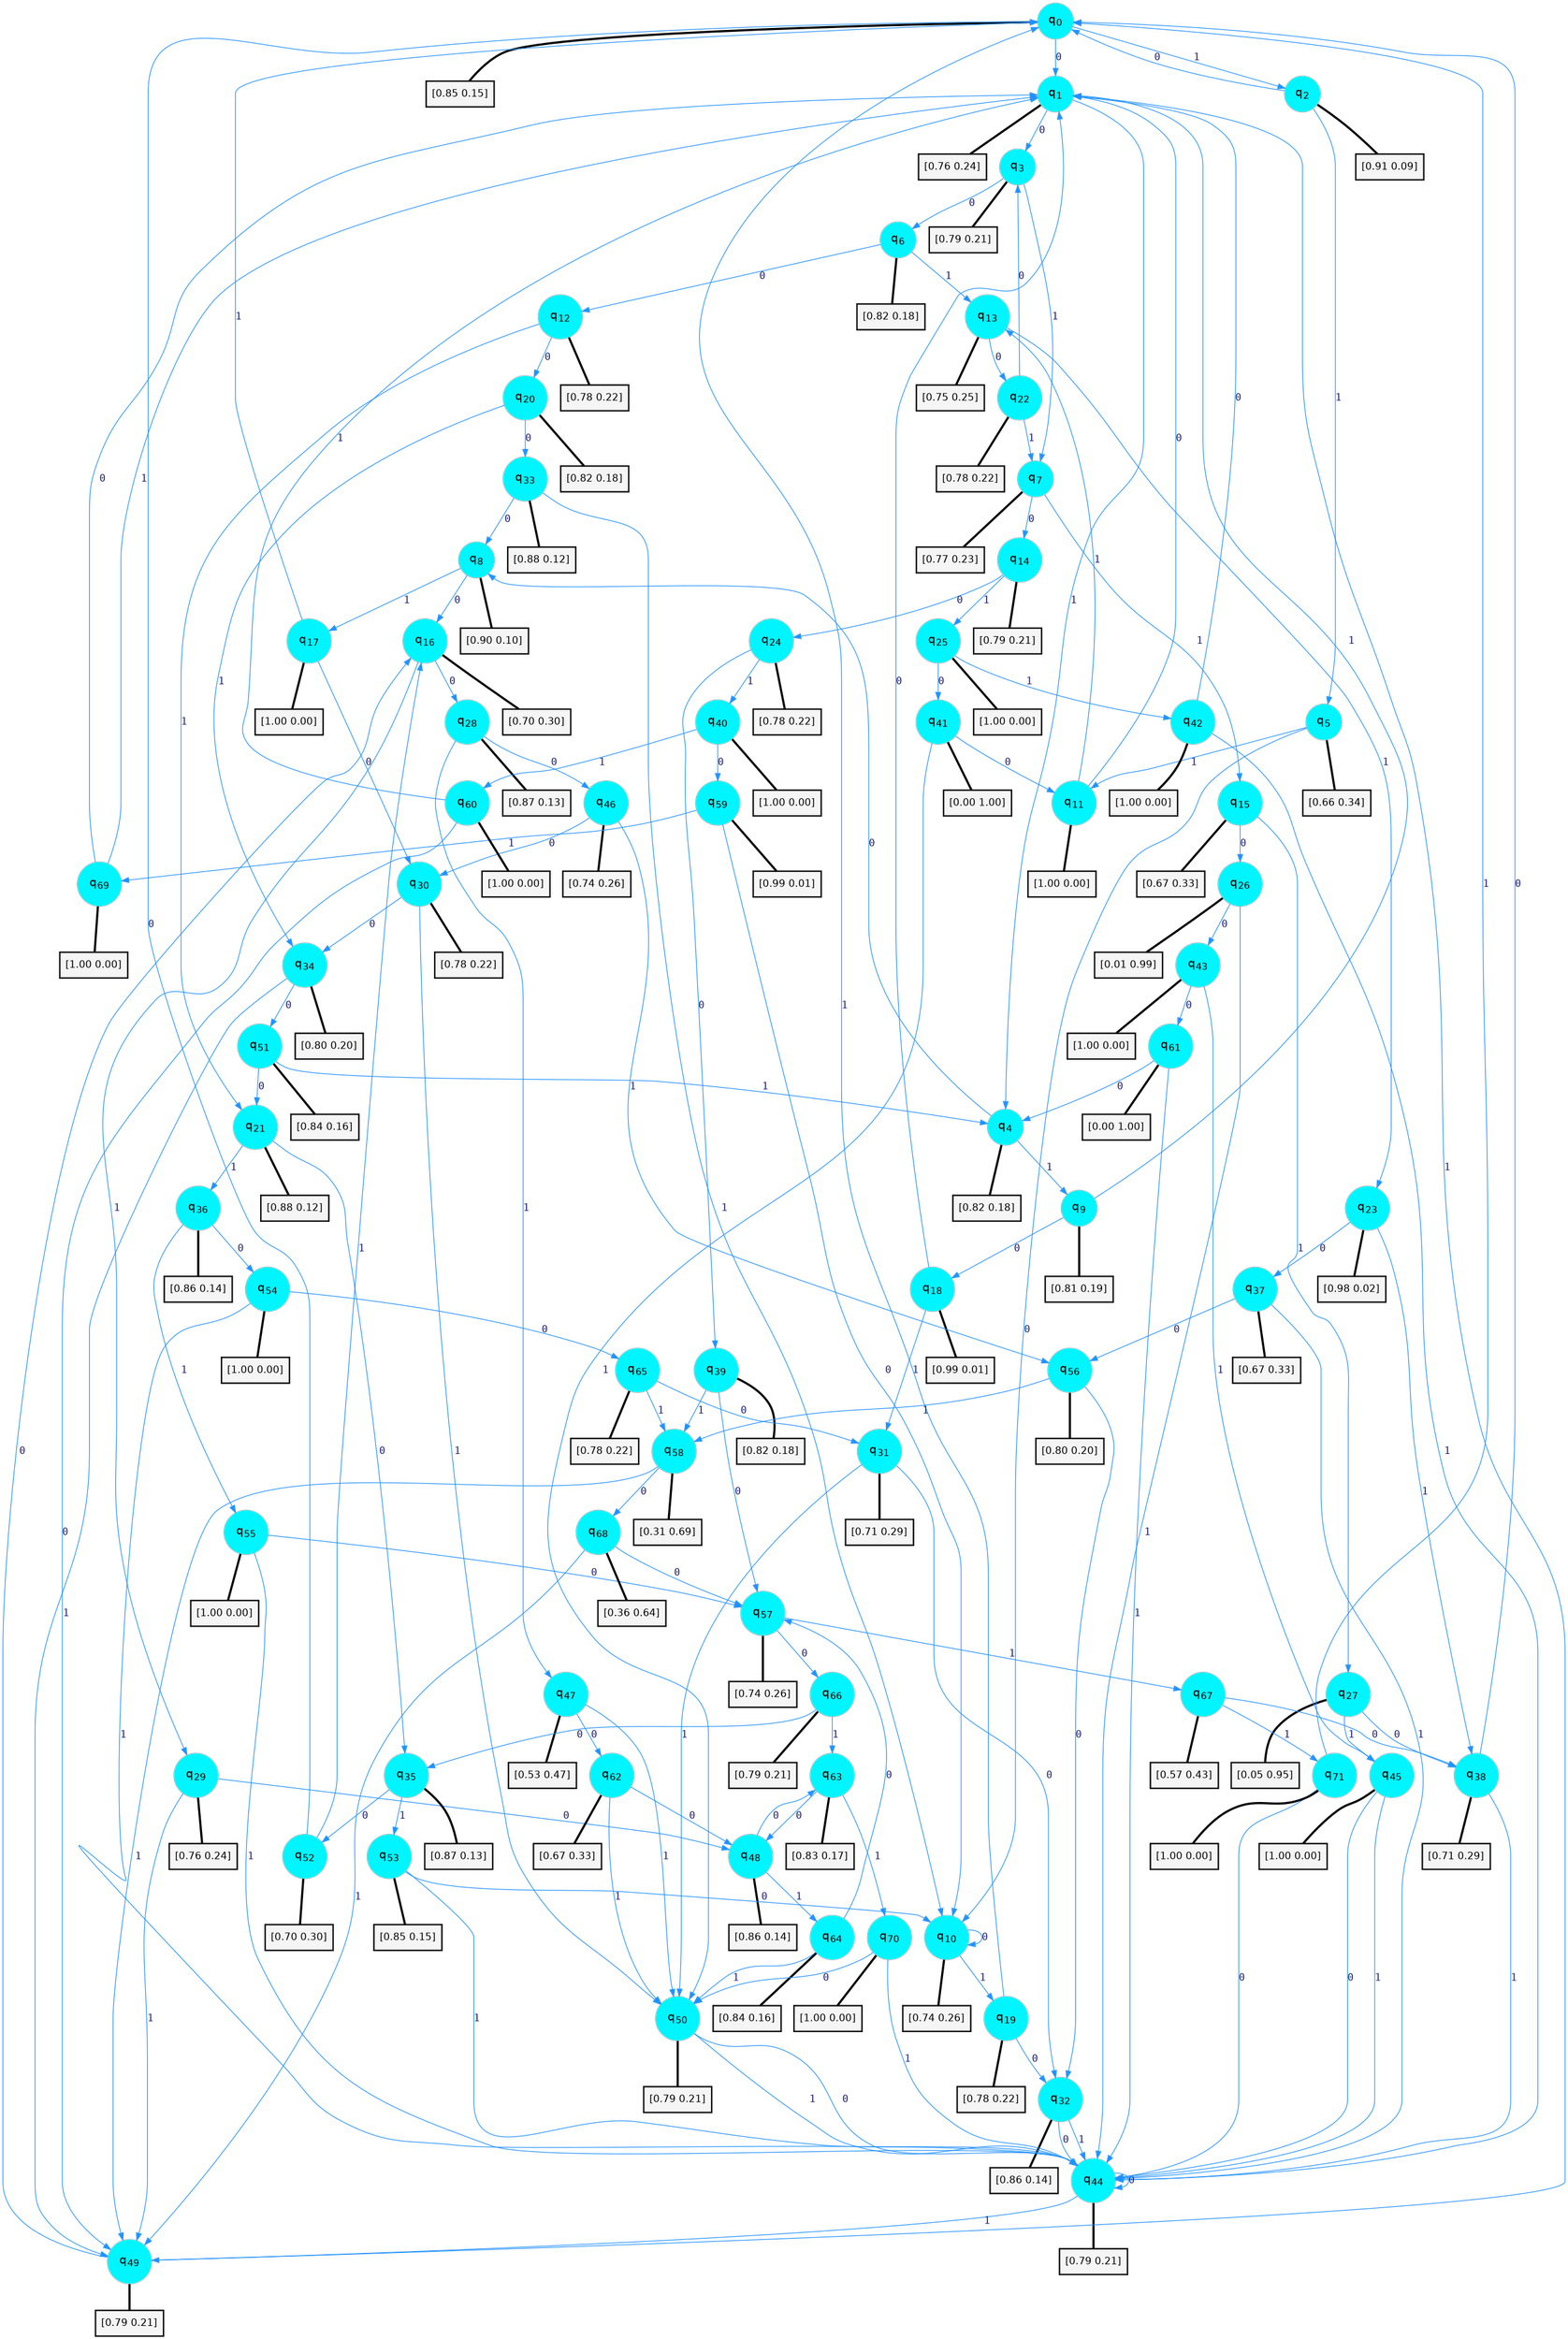 digraph G {
graph [
bgcolor=transparent, dpi=300, rankdir=TD, size="40,25"];
node [
color=gray, fillcolor=turquoise1, fontcolor=black, fontname=Helvetica, fontsize=16, fontweight=bold, shape=circle, style=filled];
edge [
arrowsize=1, color=dodgerblue1, fontcolor=midnightblue, fontname=courier, fontweight=bold, penwidth=1, style=solid, weight=20];
0[label=<q<SUB>0</SUB>>];
1[label=<q<SUB>1</SUB>>];
2[label=<q<SUB>2</SUB>>];
3[label=<q<SUB>3</SUB>>];
4[label=<q<SUB>4</SUB>>];
5[label=<q<SUB>5</SUB>>];
6[label=<q<SUB>6</SUB>>];
7[label=<q<SUB>7</SUB>>];
8[label=<q<SUB>8</SUB>>];
9[label=<q<SUB>9</SUB>>];
10[label=<q<SUB>10</SUB>>];
11[label=<q<SUB>11</SUB>>];
12[label=<q<SUB>12</SUB>>];
13[label=<q<SUB>13</SUB>>];
14[label=<q<SUB>14</SUB>>];
15[label=<q<SUB>15</SUB>>];
16[label=<q<SUB>16</SUB>>];
17[label=<q<SUB>17</SUB>>];
18[label=<q<SUB>18</SUB>>];
19[label=<q<SUB>19</SUB>>];
20[label=<q<SUB>20</SUB>>];
21[label=<q<SUB>21</SUB>>];
22[label=<q<SUB>22</SUB>>];
23[label=<q<SUB>23</SUB>>];
24[label=<q<SUB>24</SUB>>];
25[label=<q<SUB>25</SUB>>];
26[label=<q<SUB>26</SUB>>];
27[label=<q<SUB>27</SUB>>];
28[label=<q<SUB>28</SUB>>];
29[label=<q<SUB>29</SUB>>];
30[label=<q<SUB>30</SUB>>];
31[label=<q<SUB>31</SUB>>];
32[label=<q<SUB>32</SUB>>];
33[label=<q<SUB>33</SUB>>];
34[label=<q<SUB>34</SUB>>];
35[label=<q<SUB>35</SUB>>];
36[label=<q<SUB>36</SUB>>];
37[label=<q<SUB>37</SUB>>];
38[label=<q<SUB>38</SUB>>];
39[label=<q<SUB>39</SUB>>];
40[label=<q<SUB>40</SUB>>];
41[label=<q<SUB>41</SUB>>];
42[label=<q<SUB>42</SUB>>];
43[label=<q<SUB>43</SUB>>];
44[label=<q<SUB>44</SUB>>];
45[label=<q<SUB>45</SUB>>];
46[label=<q<SUB>46</SUB>>];
47[label=<q<SUB>47</SUB>>];
48[label=<q<SUB>48</SUB>>];
49[label=<q<SUB>49</SUB>>];
50[label=<q<SUB>50</SUB>>];
51[label=<q<SUB>51</SUB>>];
52[label=<q<SUB>52</SUB>>];
53[label=<q<SUB>53</SUB>>];
54[label=<q<SUB>54</SUB>>];
55[label=<q<SUB>55</SUB>>];
56[label=<q<SUB>56</SUB>>];
57[label=<q<SUB>57</SUB>>];
58[label=<q<SUB>58</SUB>>];
59[label=<q<SUB>59</SUB>>];
60[label=<q<SUB>60</SUB>>];
61[label=<q<SUB>61</SUB>>];
62[label=<q<SUB>62</SUB>>];
63[label=<q<SUB>63</SUB>>];
64[label=<q<SUB>64</SUB>>];
65[label=<q<SUB>65</SUB>>];
66[label=<q<SUB>66</SUB>>];
67[label=<q<SUB>67</SUB>>];
68[label=<q<SUB>68</SUB>>];
69[label=<q<SUB>69</SUB>>];
70[label=<q<SUB>70</SUB>>];
71[label=<q<SUB>71</SUB>>];
72[label="[0.85 0.15]", shape=box,fontcolor=black, fontname=Helvetica, fontsize=14, penwidth=2, fillcolor=whitesmoke,color=black];
73[label="[0.76 0.24]", shape=box,fontcolor=black, fontname=Helvetica, fontsize=14, penwidth=2, fillcolor=whitesmoke,color=black];
74[label="[0.91 0.09]", shape=box,fontcolor=black, fontname=Helvetica, fontsize=14, penwidth=2, fillcolor=whitesmoke,color=black];
75[label="[0.79 0.21]", shape=box,fontcolor=black, fontname=Helvetica, fontsize=14, penwidth=2, fillcolor=whitesmoke,color=black];
76[label="[0.82 0.18]", shape=box,fontcolor=black, fontname=Helvetica, fontsize=14, penwidth=2, fillcolor=whitesmoke,color=black];
77[label="[0.66 0.34]", shape=box,fontcolor=black, fontname=Helvetica, fontsize=14, penwidth=2, fillcolor=whitesmoke,color=black];
78[label="[0.82 0.18]", shape=box,fontcolor=black, fontname=Helvetica, fontsize=14, penwidth=2, fillcolor=whitesmoke,color=black];
79[label="[0.77 0.23]", shape=box,fontcolor=black, fontname=Helvetica, fontsize=14, penwidth=2, fillcolor=whitesmoke,color=black];
80[label="[0.90 0.10]", shape=box,fontcolor=black, fontname=Helvetica, fontsize=14, penwidth=2, fillcolor=whitesmoke,color=black];
81[label="[0.81 0.19]", shape=box,fontcolor=black, fontname=Helvetica, fontsize=14, penwidth=2, fillcolor=whitesmoke,color=black];
82[label="[0.74 0.26]", shape=box,fontcolor=black, fontname=Helvetica, fontsize=14, penwidth=2, fillcolor=whitesmoke,color=black];
83[label="[1.00 0.00]", shape=box,fontcolor=black, fontname=Helvetica, fontsize=14, penwidth=2, fillcolor=whitesmoke,color=black];
84[label="[0.78 0.22]", shape=box,fontcolor=black, fontname=Helvetica, fontsize=14, penwidth=2, fillcolor=whitesmoke,color=black];
85[label="[0.75 0.25]", shape=box,fontcolor=black, fontname=Helvetica, fontsize=14, penwidth=2, fillcolor=whitesmoke,color=black];
86[label="[0.79 0.21]", shape=box,fontcolor=black, fontname=Helvetica, fontsize=14, penwidth=2, fillcolor=whitesmoke,color=black];
87[label="[0.67 0.33]", shape=box,fontcolor=black, fontname=Helvetica, fontsize=14, penwidth=2, fillcolor=whitesmoke,color=black];
88[label="[0.70 0.30]", shape=box,fontcolor=black, fontname=Helvetica, fontsize=14, penwidth=2, fillcolor=whitesmoke,color=black];
89[label="[1.00 0.00]", shape=box,fontcolor=black, fontname=Helvetica, fontsize=14, penwidth=2, fillcolor=whitesmoke,color=black];
90[label="[0.99 0.01]", shape=box,fontcolor=black, fontname=Helvetica, fontsize=14, penwidth=2, fillcolor=whitesmoke,color=black];
91[label="[0.78 0.22]", shape=box,fontcolor=black, fontname=Helvetica, fontsize=14, penwidth=2, fillcolor=whitesmoke,color=black];
92[label="[0.82 0.18]", shape=box,fontcolor=black, fontname=Helvetica, fontsize=14, penwidth=2, fillcolor=whitesmoke,color=black];
93[label="[0.88 0.12]", shape=box,fontcolor=black, fontname=Helvetica, fontsize=14, penwidth=2, fillcolor=whitesmoke,color=black];
94[label="[0.78 0.22]", shape=box,fontcolor=black, fontname=Helvetica, fontsize=14, penwidth=2, fillcolor=whitesmoke,color=black];
95[label="[0.98 0.02]", shape=box,fontcolor=black, fontname=Helvetica, fontsize=14, penwidth=2, fillcolor=whitesmoke,color=black];
96[label="[0.78 0.22]", shape=box,fontcolor=black, fontname=Helvetica, fontsize=14, penwidth=2, fillcolor=whitesmoke,color=black];
97[label="[1.00 0.00]", shape=box,fontcolor=black, fontname=Helvetica, fontsize=14, penwidth=2, fillcolor=whitesmoke,color=black];
98[label="[0.01 0.99]", shape=box,fontcolor=black, fontname=Helvetica, fontsize=14, penwidth=2, fillcolor=whitesmoke,color=black];
99[label="[0.05 0.95]", shape=box,fontcolor=black, fontname=Helvetica, fontsize=14, penwidth=2, fillcolor=whitesmoke,color=black];
100[label="[0.87 0.13]", shape=box,fontcolor=black, fontname=Helvetica, fontsize=14, penwidth=2, fillcolor=whitesmoke,color=black];
101[label="[0.76 0.24]", shape=box,fontcolor=black, fontname=Helvetica, fontsize=14, penwidth=2, fillcolor=whitesmoke,color=black];
102[label="[0.78 0.22]", shape=box,fontcolor=black, fontname=Helvetica, fontsize=14, penwidth=2, fillcolor=whitesmoke,color=black];
103[label="[0.71 0.29]", shape=box,fontcolor=black, fontname=Helvetica, fontsize=14, penwidth=2, fillcolor=whitesmoke,color=black];
104[label="[0.86 0.14]", shape=box,fontcolor=black, fontname=Helvetica, fontsize=14, penwidth=2, fillcolor=whitesmoke,color=black];
105[label="[0.88 0.12]", shape=box,fontcolor=black, fontname=Helvetica, fontsize=14, penwidth=2, fillcolor=whitesmoke,color=black];
106[label="[0.80 0.20]", shape=box,fontcolor=black, fontname=Helvetica, fontsize=14, penwidth=2, fillcolor=whitesmoke,color=black];
107[label="[0.87 0.13]", shape=box,fontcolor=black, fontname=Helvetica, fontsize=14, penwidth=2, fillcolor=whitesmoke,color=black];
108[label="[0.86 0.14]", shape=box,fontcolor=black, fontname=Helvetica, fontsize=14, penwidth=2, fillcolor=whitesmoke,color=black];
109[label="[0.67 0.33]", shape=box,fontcolor=black, fontname=Helvetica, fontsize=14, penwidth=2, fillcolor=whitesmoke,color=black];
110[label="[0.71 0.29]", shape=box,fontcolor=black, fontname=Helvetica, fontsize=14, penwidth=2, fillcolor=whitesmoke,color=black];
111[label="[0.82 0.18]", shape=box,fontcolor=black, fontname=Helvetica, fontsize=14, penwidth=2, fillcolor=whitesmoke,color=black];
112[label="[1.00 0.00]", shape=box,fontcolor=black, fontname=Helvetica, fontsize=14, penwidth=2, fillcolor=whitesmoke,color=black];
113[label="[0.00 1.00]", shape=box,fontcolor=black, fontname=Helvetica, fontsize=14, penwidth=2, fillcolor=whitesmoke,color=black];
114[label="[1.00 0.00]", shape=box,fontcolor=black, fontname=Helvetica, fontsize=14, penwidth=2, fillcolor=whitesmoke,color=black];
115[label="[1.00 0.00]", shape=box,fontcolor=black, fontname=Helvetica, fontsize=14, penwidth=2, fillcolor=whitesmoke,color=black];
116[label="[0.79 0.21]", shape=box,fontcolor=black, fontname=Helvetica, fontsize=14, penwidth=2, fillcolor=whitesmoke,color=black];
117[label="[1.00 0.00]", shape=box,fontcolor=black, fontname=Helvetica, fontsize=14, penwidth=2, fillcolor=whitesmoke,color=black];
118[label="[0.74 0.26]", shape=box,fontcolor=black, fontname=Helvetica, fontsize=14, penwidth=2, fillcolor=whitesmoke,color=black];
119[label="[0.53 0.47]", shape=box,fontcolor=black, fontname=Helvetica, fontsize=14, penwidth=2, fillcolor=whitesmoke,color=black];
120[label="[0.86 0.14]", shape=box,fontcolor=black, fontname=Helvetica, fontsize=14, penwidth=2, fillcolor=whitesmoke,color=black];
121[label="[0.79 0.21]", shape=box,fontcolor=black, fontname=Helvetica, fontsize=14, penwidth=2, fillcolor=whitesmoke,color=black];
122[label="[0.79 0.21]", shape=box,fontcolor=black, fontname=Helvetica, fontsize=14, penwidth=2, fillcolor=whitesmoke,color=black];
123[label="[0.84 0.16]", shape=box,fontcolor=black, fontname=Helvetica, fontsize=14, penwidth=2, fillcolor=whitesmoke,color=black];
124[label="[0.70 0.30]", shape=box,fontcolor=black, fontname=Helvetica, fontsize=14, penwidth=2, fillcolor=whitesmoke,color=black];
125[label="[0.85 0.15]", shape=box,fontcolor=black, fontname=Helvetica, fontsize=14, penwidth=2, fillcolor=whitesmoke,color=black];
126[label="[1.00 0.00]", shape=box,fontcolor=black, fontname=Helvetica, fontsize=14, penwidth=2, fillcolor=whitesmoke,color=black];
127[label="[1.00 0.00]", shape=box,fontcolor=black, fontname=Helvetica, fontsize=14, penwidth=2, fillcolor=whitesmoke,color=black];
128[label="[0.80 0.20]", shape=box,fontcolor=black, fontname=Helvetica, fontsize=14, penwidth=2, fillcolor=whitesmoke,color=black];
129[label="[0.74 0.26]", shape=box,fontcolor=black, fontname=Helvetica, fontsize=14, penwidth=2, fillcolor=whitesmoke,color=black];
130[label="[0.31 0.69]", shape=box,fontcolor=black, fontname=Helvetica, fontsize=14, penwidth=2, fillcolor=whitesmoke,color=black];
131[label="[0.99 0.01]", shape=box,fontcolor=black, fontname=Helvetica, fontsize=14, penwidth=2, fillcolor=whitesmoke,color=black];
132[label="[1.00 0.00]", shape=box,fontcolor=black, fontname=Helvetica, fontsize=14, penwidth=2, fillcolor=whitesmoke,color=black];
133[label="[0.00 1.00]", shape=box,fontcolor=black, fontname=Helvetica, fontsize=14, penwidth=2, fillcolor=whitesmoke,color=black];
134[label="[0.67 0.33]", shape=box,fontcolor=black, fontname=Helvetica, fontsize=14, penwidth=2, fillcolor=whitesmoke,color=black];
135[label="[0.83 0.17]", shape=box,fontcolor=black, fontname=Helvetica, fontsize=14, penwidth=2, fillcolor=whitesmoke,color=black];
136[label="[0.84 0.16]", shape=box,fontcolor=black, fontname=Helvetica, fontsize=14, penwidth=2, fillcolor=whitesmoke,color=black];
137[label="[0.78 0.22]", shape=box,fontcolor=black, fontname=Helvetica, fontsize=14, penwidth=2, fillcolor=whitesmoke,color=black];
138[label="[0.79 0.21]", shape=box,fontcolor=black, fontname=Helvetica, fontsize=14, penwidth=2, fillcolor=whitesmoke,color=black];
139[label="[0.57 0.43]", shape=box,fontcolor=black, fontname=Helvetica, fontsize=14, penwidth=2, fillcolor=whitesmoke,color=black];
140[label="[0.36 0.64]", shape=box,fontcolor=black, fontname=Helvetica, fontsize=14, penwidth=2, fillcolor=whitesmoke,color=black];
141[label="[1.00 0.00]", shape=box,fontcolor=black, fontname=Helvetica, fontsize=14, penwidth=2, fillcolor=whitesmoke,color=black];
142[label="[1.00 0.00]", shape=box,fontcolor=black, fontname=Helvetica, fontsize=14, penwidth=2, fillcolor=whitesmoke,color=black];
143[label="[1.00 0.00]", shape=box,fontcolor=black, fontname=Helvetica, fontsize=14, penwidth=2, fillcolor=whitesmoke,color=black];
0->1 [label=0];
0->2 [label=1];
0->72 [arrowhead=none, penwidth=3,color=black];
1->3 [label=0];
1->4 [label=1];
1->73 [arrowhead=none, penwidth=3,color=black];
2->0 [label=0];
2->5 [label=1];
2->74 [arrowhead=none, penwidth=3,color=black];
3->6 [label=0];
3->7 [label=1];
3->75 [arrowhead=none, penwidth=3,color=black];
4->8 [label=0];
4->9 [label=1];
4->76 [arrowhead=none, penwidth=3,color=black];
5->10 [label=0];
5->11 [label=1];
5->77 [arrowhead=none, penwidth=3,color=black];
6->12 [label=0];
6->13 [label=1];
6->78 [arrowhead=none, penwidth=3,color=black];
7->14 [label=0];
7->15 [label=1];
7->79 [arrowhead=none, penwidth=3,color=black];
8->16 [label=0];
8->17 [label=1];
8->80 [arrowhead=none, penwidth=3,color=black];
9->18 [label=0];
9->1 [label=1];
9->81 [arrowhead=none, penwidth=3,color=black];
10->10 [label=0];
10->19 [label=1];
10->82 [arrowhead=none, penwidth=3,color=black];
11->1 [label=0];
11->13 [label=1];
11->83 [arrowhead=none, penwidth=3,color=black];
12->20 [label=0];
12->21 [label=1];
12->84 [arrowhead=none, penwidth=3,color=black];
13->22 [label=0];
13->23 [label=1];
13->85 [arrowhead=none, penwidth=3,color=black];
14->24 [label=0];
14->25 [label=1];
14->86 [arrowhead=none, penwidth=3,color=black];
15->26 [label=0];
15->27 [label=1];
15->87 [arrowhead=none, penwidth=3,color=black];
16->28 [label=0];
16->29 [label=1];
16->88 [arrowhead=none, penwidth=3,color=black];
17->30 [label=0];
17->0 [label=1];
17->89 [arrowhead=none, penwidth=3,color=black];
18->1 [label=0];
18->31 [label=1];
18->90 [arrowhead=none, penwidth=3,color=black];
19->32 [label=0];
19->0 [label=1];
19->91 [arrowhead=none, penwidth=3,color=black];
20->33 [label=0];
20->34 [label=1];
20->92 [arrowhead=none, penwidth=3,color=black];
21->35 [label=0];
21->36 [label=1];
21->93 [arrowhead=none, penwidth=3,color=black];
22->3 [label=0];
22->7 [label=1];
22->94 [arrowhead=none, penwidth=3,color=black];
23->37 [label=0];
23->38 [label=1];
23->95 [arrowhead=none, penwidth=3,color=black];
24->39 [label=0];
24->40 [label=1];
24->96 [arrowhead=none, penwidth=3,color=black];
25->41 [label=0];
25->42 [label=1];
25->97 [arrowhead=none, penwidth=3,color=black];
26->43 [label=0];
26->44 [label=1];
26->98 [arrowhead=none, penwidth=3,color=black];
27->38 [label=0];
27->45 [label=1];
27->99 [arrowhead=none, penwidth=3,color=black];
28->46 [label=0];
28->47 [label=1];
28->100 [arrowhead=none, penwidth=3,color=black];
29->48 [label=0];
29->49 [label=1];
29->101 [arrowhead=none, penwidth=3,color=black];
30->34 [label=0];
30->50 [label=1];
30->102 [arrowhead=none, penwidth=3,color=black];
31->32 [label=0];
31->50 [label=1];
31->103 [arrowhead=none, penwidth=3,color=black];
32->44 [label=0];
32->44 [label=1];
32->104 [arrowhead=none, penwidth=3,color=black];
33->8 [label=0];
33->10 [label=1];
33->105 [arrowhead=none, penwidth=3,color=black];
34->51 [label=0];
34->49 [label=1];
34->106 [arrowhead=none, penwidth=3,color=black];
35->52 [label=0];
35->53 [label=1];
35->107 [arrowhead=none, penwidth=3,color=black];
36->54 [label=0];
36->55 [label=1];
36->108 [arrowhead=none, penwidth=3,color=black];
37->56 [label=0];
37->44 [label=1];
37->109 [arrowhead=none, penwidth=3,color=black];
38->0 [label=0];
38->44 [label=1];
38->110 [arrowhead=none, penwidth=3,color=black];
39->57 [label=0];
39->58 [label=1];
39->111 [arrowhead=none, penwidth=3,color=black];
40->59 [label=0];
40->60 [label=1];
40->112 [arrowhead=none, penwidth=3,color=black];
41->11 [label=0];
41->50 [label=1];
41->113 [arrowhead=none, penwidth=3,color=black];
42->1 [label=0];
42->44 [label=1];
42->114 [arrowhead=none, penwidth=3,color=black];
43->61 [label=0];
43->45 [label=1];
43->115 [arrowhead=none, penwidth=3,color=black];
44->44 [label=0];
44->49 [label=1];
44->116 [arrowhead=none, penwidth=3,color=black];
45->44 [label=0];
45->44 [label=1];
45->117 [arrowhead=none, penwidth=3,color=black];
46->30 [label=0];
46->56 [label=1];
46->118 [arrowhead=none, penwidth=3,color=black];
47->62 [label=0];
47->50 [label=1];
47->119 [arrowhead=none, penwidth=3,color=black];
48->63 [label=0];
48->64 [label=1];
48->120 [arrowhead=none, penwidth=3,color=black];
49->16 [label=0];
49->1 [label=1];
49->121 [arrowhead=none, penwidth=3,color=black];
50->44 [label=0];
50->44 [label=1];
50->122 [arrowhead=none, penwidth=3,color=black];
51->21 [label=0];
51->4 [label=1];
51->123 [arrowhead=none, penwidth=3,color=black];
52->0 [label=0];
52->16 [label=1];
52->124 [arrowhead=none, penwidth=3,color=black];
53->10 [label=0];
53->44 [label=1];
53->125 [arrowhead=none, penwidth=3,color=black];
54->65 [label=0];
54->44 [label=1];
54->126 [arrowhead=none, penwidth=3,color=black];
55->57 [label=0];
55->44 [label=1];
55->127 [arrowhead=none, penwidth=3,color=black];
56->32 [label=0];
56->58 [label=1];
56->128 [arrowhead=none, penwidth=3,color=black];
57->66 [label=0];
57->67 [label=1];
57->129 [arrowhead=none, penwidth=3,color=black];
58->68 [label=0];
58->49 [label=1];
58->130 [arrowhead=none, penwidth=3,color=black];
59->10 [label=0];
59->69 [label=1];
59->131 [arrowhead=none, penwidth=3,color=black];
60->49 [label=0];
60->1 [label=1];
60->132 [arrowhead=none, penwidth=3,color=black];
61->4 [label=0];
61->44 [label=1];
61->133 [arrowhead=none, penwidth=3,color=black];
62->48 [label=0];
62->50 [label=1];
62->134 [arrowhead=none, penwidth=3,color=black];
63->48 [label=0];
63->70 [label=1];
63->135 [arrowhead=none, penwidth=3,color=black];
64->57 [label=0];
64->50 [label=1];
64->136 [arrowhead=none, penwidth=3,color=black];
65->31 [label=0];
65->58 [label=1];
65->137 [arrowhead=none, penwidth=3,color=black];
66->35 [label=0];
66->63 [label=1];
66->138 [arrowhead=none, penwidth=3,color=black];
67->38 [label=0];
67->71 [label=1];
67->139 [arrowhead=none, penwidth=3,color=black];
68->57 [label=0];
68->49 [label=1];
68->140 [arrowhead=none, penwidth=3,color=black];
69->1 [label=0];
69->1 [label=1];
69->141 [arrowhead=none, penwidth=3,color=black];
70->50 [label=0];
70->44 [label=1];
70->142 [arrowhead=none, penwidth=3,color=black];
71->44 [label=0];
71->0 [label=1];
71->143 [arrowhead=none, penwidth=3,color=black];
}
